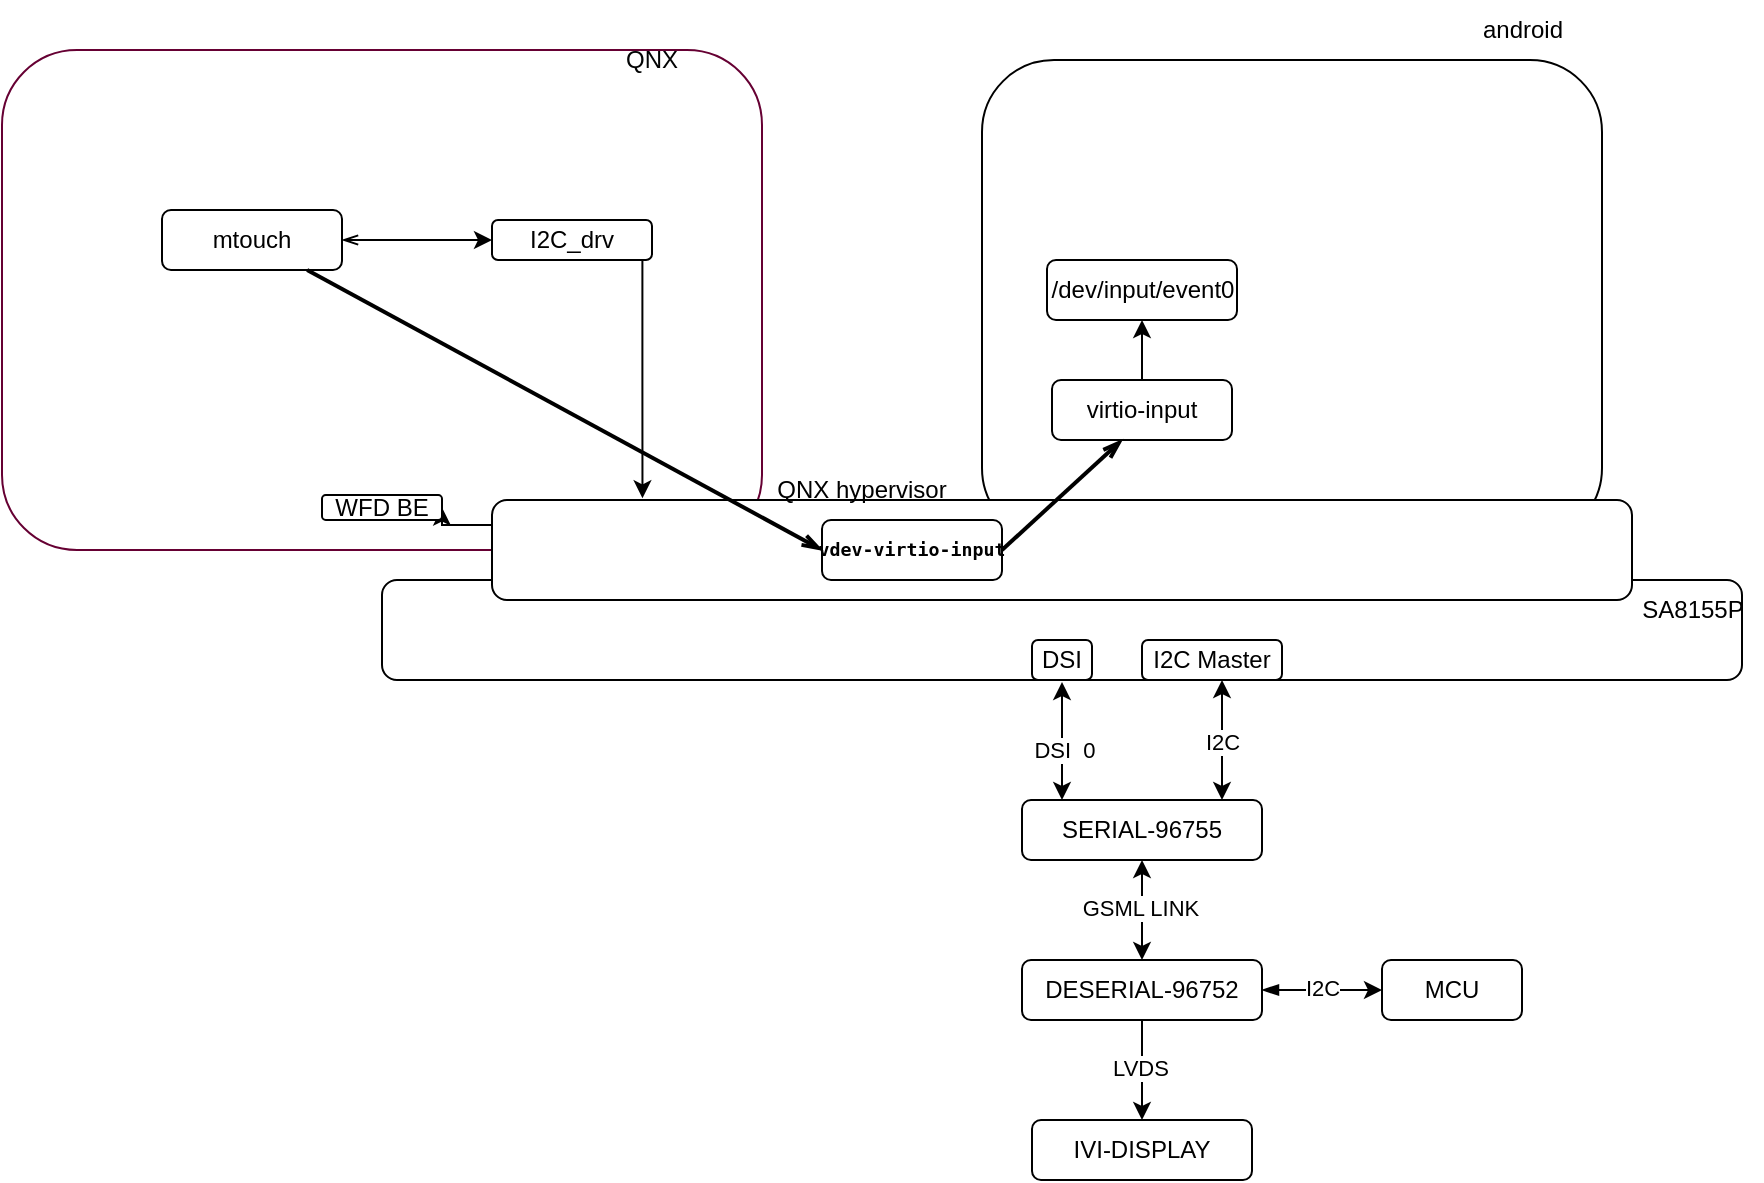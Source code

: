 <mxfile version="25.0.1">
  <diagram name="Page-1" id="YOY1E8mCG1GZ4bqBqJso">
    <mxGraphModel dx="2038" dy="631" grid="1" gridSize="10" guides="1" tooltips="1" connect="1" arrows="1" fold="1" page="1" pageScale="1" pageWidth="850" pageHeight="1100" math="0" shadow="0">
      <root>
        <mxCell id="0" />
        <mxCell id="1" parent="0" />
        <mxCell id="2uTWEgXhVJljgLV_RzY3-67" value="" style="rounded=1;whiteSpace=wrap;html=1;fillColor=none;" vertex="1" parent="1">
          <mxGeometry x="370" y="70" width="310" height="240" as="geometry" />
        </mxCell>
        <mxCell id="2uTWEgXhVJljgLV_RzY3-68" value="" style="rounded=1;whiteSpace=wrap;html=1;" vertex="1" parent="1">
          <mxGeometry x="70" y="330" width="680" height="50" as="geometry" />
        </mxCell>
        <mxCell id="2uTWEgXhVJljgLV_RzY3-69" value="" style="rounded=1;whiteSpace=wrap;html=1;fillColor=none;strokeColor=#660033;" vertex="1" parent="1">
          <mxGeometry x="-120" y="65" width="380" height="250" as="geometry" />
        </mxCell>
        <mxCell id="2uTWEgXhVJljgLV_RzY3-70" style="edgeStyle=orthogonalEdgeStyle;rounded=0;orthogonalLoop=1;jettySize=auto;html=1;exitX=0;exitY=0.25;exitDx=0;exitDy=0;entryX=1;entryY=0.5;entryDx=0;entryDy=0;" edge="1" parent="1" source="2uTWEgXhVJljgLV_RzY3-71" target="2uTWEgXhVJljgLV_RzY3-109">
          <mxGeometry relative="1" as="geometry" />
        </mxCell>
        <mxCell id="2uTWEgXhVJljgLV_RzY3-71" value="" style="rounded=1;whiteSpace=wrap;html=1;" vertex="1" parent="1">
          <mxGeometry x="125" y="290" width="570" height="50" as="geometry" />
        </mxCell>
        <mxCell id="2uTWEgXhVJljgLV_RzY3-72" value="SERIAL-96755" style="rounded=1;whiteSpace=wrap;html=1;" vertex="1" parent="1">
          <mxGeometry x="390" y="440" width="120" height="30" as="geometry" />
        </mxCell>
        <mxCell id="2uTWEgXhVJljgLV_RzY3-73" style="edgeStyle=orthogonalEdgeStyle;rounded=0;orthogonalLoop=1;jettySize=auto;html=1;entryX=0;entryY=0.5;entryDx=0;entryDy=0;startArrow=blockThin;startFill=1;" edge="1" parent="1" source="2uTWEgXhVJljgLV_RzY3-75" target="2uTWEgXhVJljgLV_RzY3-76">
          <mxGeometry relative="1" as="geometry" />
        </mxCell>
        <mxCell id="2uTWEgXhVJljgLV_RzY3-74" value="I2C" style="edgeLabel;html=1;align=center;verticalAlign=middle;resizable=0;points=[];" vertex="1" connectable="0" parent="2uTWEgXhVJljgLV_RzY3-73">
          <mxGeometry x="-0.014" y="1" relative="1" as="geometry">
            <mxPoint as="offset" />
          </mxGeometry>
        </mxCell>
        <mxCell id="2uTWEgXhVJljgLV_RzY3-75" value="DESERIAL-96752" style="rounded=1;whiteSpace=wrap;html=1;" vertex="1" parent="1">
          <mxGeometry x="390" y="520" width="120" height="30" as="geometry" />
        </mxCell>
        <mxCell id="2uTWEgXhVJljgLV_RzY3-76" value="MCU" style="rounded=1;whiteSpace=wrap;html=1;" vertex="1" parent="1">
          <mxGeometry x="570" y="520" width="70" height="30" as="geometry" />
        </mxCell>
        <mxCell id="2uTWEgXhVJljgLV_RzY3-77" style="edgeStyle=orthogonalEdgeStyle;rounded=0;orthogonalLoop=1;jettySize=auto;html=1;entryX=0.5;entryY=1;entryDx=0;entryDy=0;startArrow=classic;startFill=1;endArrow=none;endFill=0;" edge="1" parent="1" source="2uTWEgXhVJljgLV_RzY3-79" target="2uTWEgXhVJljgLV_RzY3-75">
          <mxGeometry relative="1" as="geometry" />
        </mxCell>
        <mxCell id="2uTWEgXhVJljgLV_RzY3-78" value="LVDS" style="edgeLabel;html=1;align=center;verticalAlign=middle;resizable=0;points=[];" vertex="1" connectable="0" parent="2uTWEgXhVJljgLV_RzY3-77">
          <mxGeometry x="0.048" y="1" relative="1" as="geometry">
            <mxPoint as="offset" />
          </mxGeometry>
        </mxCell>
        <mxCell id="2uTWEgXhVJljgLV_RzY3-79" value="IVI-DISPLAY" style="rounded=1;whiteSpace=wrap;html=1;" vertex="1" parent="1">
          <mxGeometry x="395" y="600" width="110" height="30" as="geometry" />
        </mxCell>
        <mxCell id="2uTWEgXhVJljgLV_RzY3-80" value="" style="endArrow=classic;startArrow=classic;html=1;rounded=0;exitX=0.5;exitY=0;exitDx=0;exitDy=0;entryX=0.5;entryY=1;entryDx=0;entryDy=0;" edge="1" parent="1" source="2uTWEgXhVJljgLV_RzY3-75" target="2uTWEgXhVJljgLV_RzY3-72">
          <mxGeometry width="50" height="50" relative="1" as="geometry">
            <mxPoint x="410" y="530" as="sourcePoint" />
            <mxPoint x="460" y="480" as="targetPoint" />
          </mxGeometry>
        </mxCell>
        <mxCell id="2uTWEgXhVJljgLV_RzY3-81" value="GSML LINK" style="edgeLabel;html=1;align=center;verticalAlign=middle;resizable=0;points=[];" vertex="1" connectable="0" parent="2uTWEgXhVJljgLV_RzY3-80">
          <mxGeometry x="0.04" y="1" relative="1" as="geometry">
            <mxPoint as="offset" />
          </mxGeometry>
        </mxCell>
        <mxCell id="2uTWEgXhVJljgLV_RzY3-82" value="" style="endArrow=classic;startArrow=classic;html=1;rounded=0;exitX=0.5;exitY=0;exitDx=0;exitDy=0;" edge="1" parent="1">
          <mxGeometry width="50" height="50" relative="1" as="geometry">
            <mxPoint x="410" y="440" as="sourcePoint" />
            <mxPoint x="410" y="381" as="targetPoint" />
          </mxGeometry>
        </mxCell>
        <mxCell id="2uTWEgXhVJljgLV_RzY3-83" value="DSI&amp;nbsp; 0" style="edgeLabel;html=1;align=center;verticalAlign=middle;resizable=0;points=[];" vertex="1" connectable="0" parent="2uTWEgXhVJljgLV_RzY3-82">
          <mxGeometry x="-0.168" y="-8" relative="1" as="geometry">
            <mxPoint x="-7" y="-1" as="offset" />
          </mxGeometry>
        </mxCell>
        <mxCell id="2uTWEgXhVJljgLV_RzY3-84" value="" style="endArrow=classic;startArrow=classic;html=1;rounded=0;exitX=0.75;exitY=0;exitDx=0;exitDy=0;" edge="1" parent="1">
          <mxGeometry width="50" height="50" relative="1" as="geometry">
            <mxPoint x="490" y="440" as="sourcePoint" />
            <mxPoint x="490" y="380" as="targetPoint" />
          </mxGeometry>
        </mxCell>
        <mxCell id="2uTWEgXhVJljgLV_RzY3-85" value="I2C" style="edgeLabel;html=1;align=center;verticalAlign=middle;resizable=0;points=[];" vertex="1" connectable="0" parent="2uTWEgXhVJljgLV_RzY3-84">
          <mxGeometry x="-0.024" relative="1" as="geometry">
            <mxPoint as="offset" />
          </mxGeometry>
        </mxCell>
        <mxCell id="2uTWEgXhVJljgLV_RzY3-100" value="SA8155P" style="text;html=1;align=center;verticalAlign=middle;resizable=0;points=[];autosize=1;strokeColor=none;fillColor=none;" vertex="1" parent="1">
          <mxGeometry x="690" y="330" width="70" height="30" as="geometry" />
        </mxCell>
        <mxCell id="2uTWEgXhVJljgLV_RzY3-102" value="DSI" style="rounded=1;whiteSpace=wrap;html=1;" vertex="1" parent="1">
          <mxGeometry x="395" y="360" width="30" height="20" as="geometry" />
        </mxCell>
        <mxCell id="2uTWEgXhVJljgLV_RzY3-104" value="I2C Master" style="rounded=1;whiteSpace=wrap;html=1;" vertex="1" parent="1">
          <mxGeometry x="450" y="360" width="70" height="20" as="geometry" />
        </mxCell>
        <mxCell id="2uTWEgXhVJljgLV_RzY3-105" value="QNX" style="text;html=1;align=center;verticalAlign=middle;whiteSpace=wrap;rounded=0;fontColor=#020303;" vertex="1" parent="1">
          <mxGeometry x="185" y="60" width="40" height="20" as="geometry" />
        </mxCell>
        <mxCell id="2uTWEgXhVJljgLV_RzY3-106" value="QNX hypervisor" style="text;html=1;align=center;verticalAlign=middle;whiteSpace=wrap;rounded=0;" vertex="1" parent="1">
          <mxGeometry x="260" y="270" width="100" height="30" as="geometry" />
        </mxCell>
        <mxCell id="2uTWEgXhVJljgLV_RzY3-107" value="I2C_drv" style="rounded=1;whiteSpace=wrap;html=1;" vertex="1" parent="1">
          <mxGeometry x="125" y="150" width="80" height="20" as="geometry" />
        </mxCell>
        <mxCell id="2uTWEgXhVJljgLV_RzY3-109" value="WFD BE" style="rounded=1;whiteSpace=wrap;html=1;" vertex="1" parent="1">
          <mxGeometry x="40" y="287.5" width="60" height="12.5" as="geometry" />
        </mxCell>
        <mxCell id="2uTWEgXhVJljgLV_RzY3-132" style="edgeStyle=orthogonalEdgeStyle;rounded=0;orthogonalLoop=1;jettySize=auto;html=1;startArrow=openThin;startFill=0;" edge="1" parent="1" source="2uTWEgXhVJljgLV_RzY3-111" target="2uTWEgXhVJljgLV_RzY3-107">
          <mxGeometry relative="1" as="geometry" />
        </mxCell>
        <mxCell id="2uTWEgXhVJljgLV_RzY3-111" value="mtouch" style="rounded=1;whiteSpace=wrap;html=1;" vertex="1" parent="1">
          <mxGeometry x="-40" y="145" width="90" height="30" as="geometry" />
        </mxCell>
        <mxCell id="2uTWEgXhVJljgLV_RzY3-117" style="edgeStyle=orthogonalEdgeStyle;rounded=0;orthogonalLoop=1;jettySize=auto;html=1;entryX=0.132;entryY=-0.017;entryDx=0;entryDy=0;entryPerimeter=0;" edge="1" parent="1" source="2uTWEgXhVJljgLV_RzY3-107" target="2uTWEgXhVJljgLV_RzY3-71">
          <mxGeometry relative="1" as="geometry">
            <Array as="points">
              <mxPoint x="200" y="230" />
            </Array>
          </mxGeometry>
        </mxCell>
        <mxCell id="2uTWEgXhVJljgLV_RzY3-140" style="edgeStyle=orthogonalEdgeStyle;rounded=0;orthogonalLoop=1;jettySize=auto;html=1;" edge="1" parent="1" source="2uTWEgXhVJljgLV_RzY3-133" target="2uTWEgXhVJljgLV_RzY3-139">
          <mxGeometry relative="1" as="geometry" />
        </mxCell>
        <mxCell id="2uTWEgXhVJljgLV_RzY3-133" value="virtio-input" style="rounded=1;whiteSpace=wrap;html=1;" vertex="1" parent="1">
          <mxGeometry x="405" y="230" width="90" height="30" as="geometry" />
        </mxCell>
        <mxCell id="2uTWEgXhVJljgLV_RzY3-135" value="&lt;pre&gt;&lt;h5 style=&quot;background-color: rgba(0, 0, 0, 0); font-family: Consolas, monospace-fallback, &amp;quot;monospace&amp;quot;;&quot;&gt;vdev-virtio-&lt;span style=&quot;font-weight: bold;&quot;&gt;input&lt;/span&gt;&lt;/h5&gt;&lt;/pre&gt;" style="rounded=1;whiteSpace=wrap;html=1;fontSize=11;" vertex="1" parent="1">
          <mxGeometry x="290" y="300" width="90" height="30" as="geometry" />
        </mxCell>
        <mxCell id="2uTWEgXhVJljgLV_RzY3-137" value="" style="endArrow=none;html=1;strokeWidth=2;rounded=0;exitX=0;exitY=0.5;exitDx=0;exitDy=0;endFill=0;startArrow=openThin;startFill=0;" edge="1" parent="1" source="2uTWEgXhVJljgLV_RzY3-135" target="2uTWEgXhVJljgLV_RzY3-111">
          <mxGeometry width="50" height="50" relative="1" as="geometry">
            <mxPoint x="-40" y="220" as="sourcePoint" />
            <mxPoint x="10" y="170" as="targetPoint" />
          </mxGeometry>
        </mxCell>
        <mxCell id="2uTWEgXhVJljgLV_RzY3-138" value="" style="endArrow=openThin;html=1;strokeWidth=2;rounded=0;exitX=1;exitY=0.5;exitDx=0;exitDy=0;endFill=0;" edge="1" parent="1" source="2uTWEgXhVJljgLV_RzY3-135">
          <mxGeometry width="50" height="50" relative="1" as="geometry">
            <mxPoint x="390" y="310" as="sourcePoint" />
            <mxPoint x="440" y="260" as="targetPoint" />
          </mxGeometry>
        </mxCell>
        <mxCell id="2uTWEgXhVJljgLV_RzY3-139" value="/dev/input/event0" style="rounded=1;whiteSpace=wrap;html=1;" vertex="1" parent="1">
          <mxGeometry x="402.5" y="170" width="95" height="30" as="geometry" />
        </mxCell>
        <mxCell id="2uTWEgXhVJljgLV_RzY3-141" value="android" style="text;html=1;align=center;verticalAlign=middle;resizable=0;points=[];autosize=1;strokeColor=none;fillColor=none;" vertex="1" parent="1">
          <mxGeometry x="610" y="40" width="60" height="30" as="geometry" />
        </mxCell>
      </root>
    </mxGraphModel>
  </diagram>
</mxfile>
